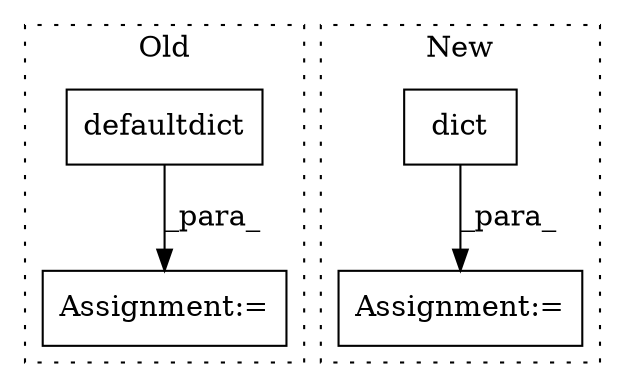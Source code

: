 digraph G {
subgraph cluster0 {
1 [label="defaultdict" a="32" s="9525,9560" l="12,1" shape="box"];
3 [label="Assignment:=" a="7" s="9524" l="1" shape="box"];
label = "Old";
style="dotted";
}
subgraph cluster1 {
2 [label="dict" a="32" s="12080" l="6" shape="box"];
4 [label="Assignment:=" a="7" s="12079" l="1" shape="box"];
label = "New";
style="dotted";
}
1 -> 3 [label="_para_"];
2 -> 4 [label="_para_"];
}